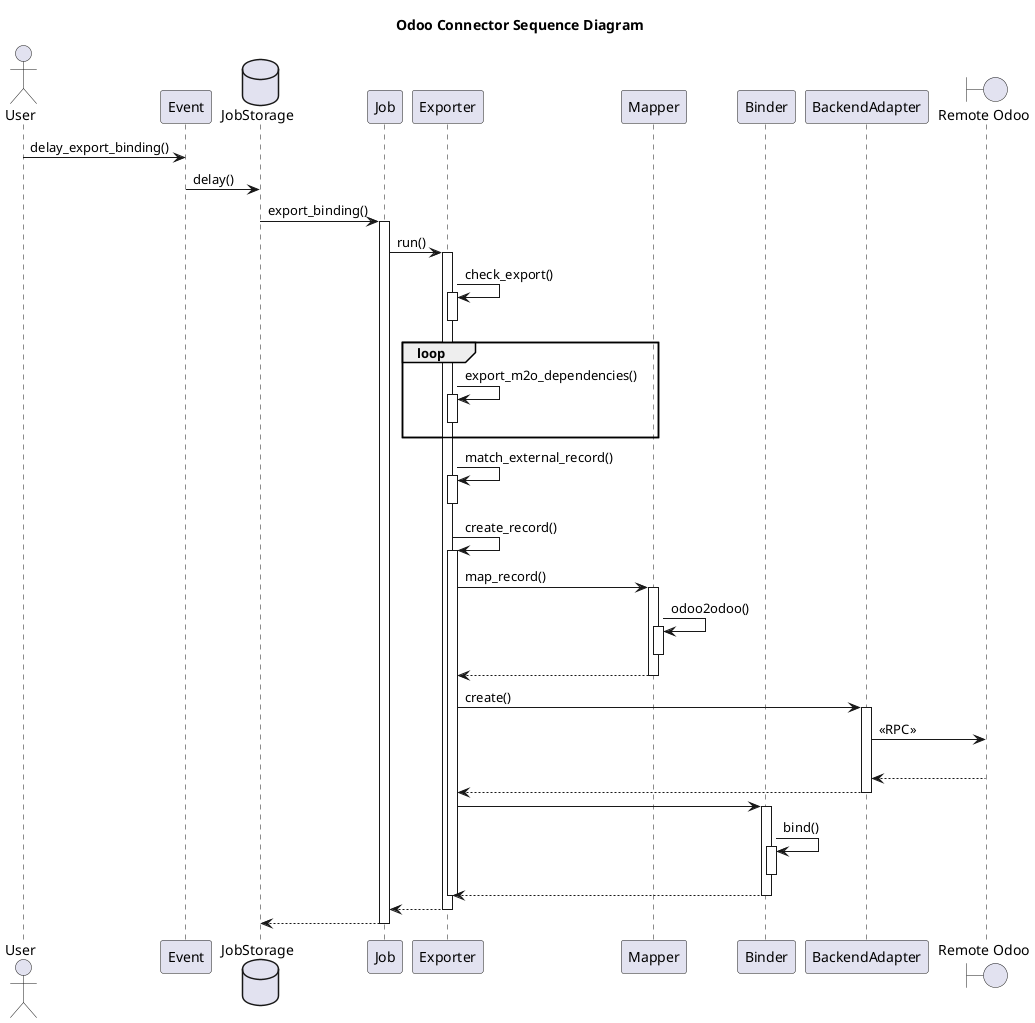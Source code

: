 @startuml
title Odoo Connector Sequence Diagram

actor User

User -> Event: delay_export_binding()

database JobStorage
Event -> JobStorage: delay()

JobStorage -> Job: export_binding()
activate Job

Job -> Exporter: run()
activate Exporter

Exporter -> Exporter: check_export()
activate Exporter
deactivate Exporter

loop
    Exporter -> Exporter: export_m2o_dependencies()
    activate Exporter
    deactivate Exporter
end

Exporter -> Exporter: match_external_record()
activate Exporter
deactivate Exporter

Exporter -> Exporter: create_record()
activate Exporter

Exporter -> Mapper: map_record()
activate Mapper

Mapper -> Mapper: odoo2odoo()
activate Mapper
deactivate Mapper

Exporter <-- Mapper
deactivate Mapper

participant Binder

Exporter -> BackendAdapter: create()
activate BackendAdapter

boundary "Remote Odoo" as Remote
BackendAdapter -> Remote: << RPC >>
|||
BackendAdapter <-- Remote

Exporter <-- BackendAdapter
deactivate BackendAdapter

Exporter -> Binder
activate Binder

Binder -> Binder: bind()
activate Binder
deactivate Binder

Exporter <-- Binder
deactivate Binder
deactivate Exporter

Job <-- Exporter
deactivate Exporter

JobStorage <-- Job
deactivate Job
@enduml

